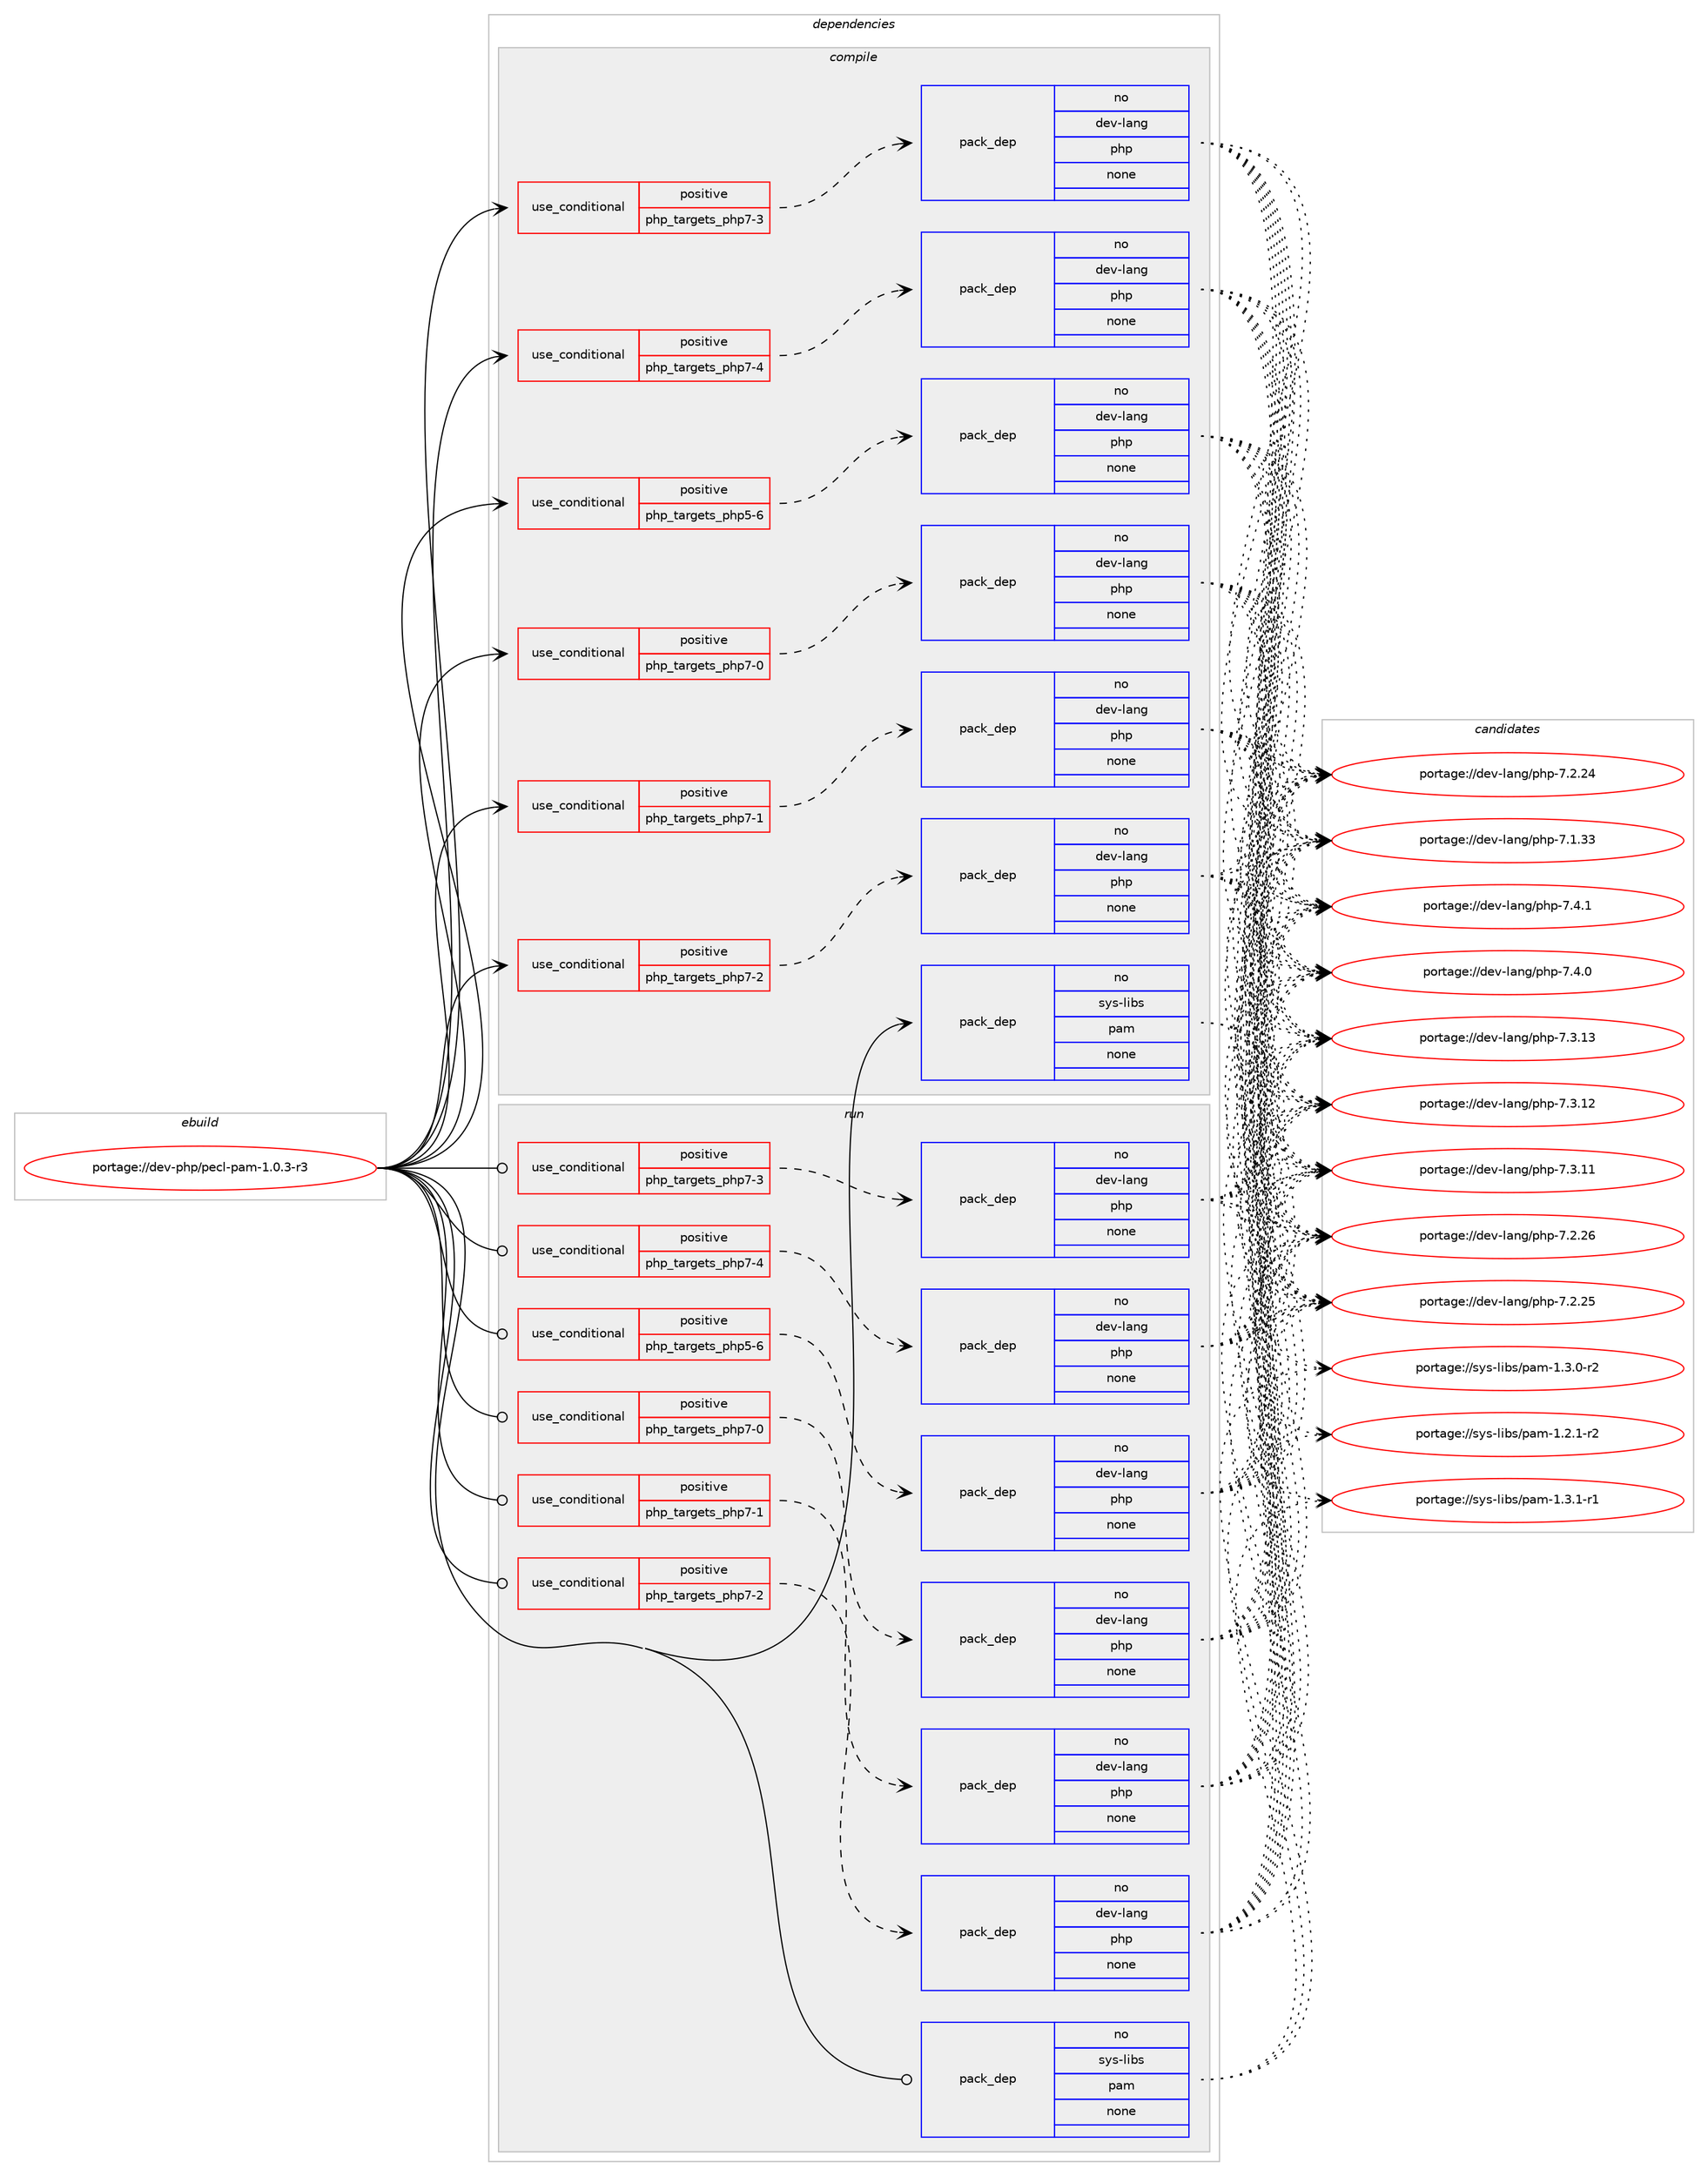 digraph prolog {

# *************
# Graph options
# *************

newrank=true;
concentrate=true;
compound=true;
graph [rankdir=LR,fontname=Helvetica,fontsize=10,ranksep=1.5];#, ranksep=2.5, nodesep=0.2];
edge  [arrowhead=vee];
node  [fontname=Helvetica,fontsize=10];

# **********
# The ebuild
# **********

subgraph cluster_leftcol {
color=gray;
label=<<i>ebuild</i>>;
id [label="portage://dev-php/pecl-pam-1.0.3-r3", color=red, width=4, href="../dev-php/pecl-pam-1.0.3-r3.svg"];
}

# ****************
# The dependencies
# ****************

subgraph cluster_midcol {
color=gray;
label=<<i>dependencies</i>>;
subgraph cluster_compile {
fillcolor="#eeeeee";
style=filled;
label=<<i>compile</i>>;
subgraph cond120315 {
dependency475570 [label=<<TABLE BORDER="0" CELLBORDER="1" CELLSPACING="0" CELLPADDING="4"><TR><TD ROWSPAN="3" CELLPADDING="10">use_conditional</TD></TR><TR><TD>positive</TD></TR><TR><TD>php_targets_php5-6</TD></TR></TABLE>>, shape=none, color=red];
subgraph pack350228 {
dependency475571 [label=<<TABLE BORDER="0" CELLBORDER="1" CELLSPACING="0" CELLPADDING="4" WIDTH="220"><TR><TD ROWSPAN="6" CELLPADDING="30">pack_dep</TD></TR><TR><TD WIDTH="110">no</TD></TR><TR><TD>dev-lang</TD></TR><TR><TD>php</TD></TR><TR><TD>none</TD></TR><TR><TD></TD></TR></TABLE>>, shape=none, color=blue];
}
dependency475570:e -> dependency475571:w [weight=20,style="dashed",arrowhead="vee"];
}
id:e -> dependency475570:w [weight=20,style="solid",arrowhead="vee"];
subgraph cond120316 {
dependency475572 [label=<<TABLE BORDER="0" CELLBORDER="1" CELLSPACING="0" CELLPADDING="4"><TR><TD ROWSPAN="3" CELLPADDING="10">use_conditional</TD></TR><TR><TD>positive</TD></TR><TR><TD>php_targets_php7-0</TD></TR></TABLE>>, shape=none, color=red];
subgraph pack350229 {
dependency475573 [label=<<TABLE BORDER="0" CELLBORDER="1" CELLSPACING="0" CELLPADDING="4" WIDTH="220"><TR><TD ROWSPAN="6" CELLPADDING="30">pack_dep</TD></TR><TR><TD WIDTH="110">no</TD></TR><TR><TD>dev-lang</TD></TR><TR><TD>php</TD></TR><TR><TD>none</TD></TR><TR><TD></TD></TR></TABLE>>, shape=none, color=blue];
}
dependency475572:e -> dependency475573:w [weight=20,style="dashed",arrowhead="vee"];
}
id:e -> dependency475572:w [weight=20,style="solid",arrowhead="vee"];
subgraph cond120317 {
dependency475574 [label=<<TABLE BORDER="0" CELLBORDER="1" CELLSPACING="0" CELLPADDING="4"><TR><TD ROWSPAN="3" CELLPADDING="10">use_conditional</TD></TR><TR><TD>positive</TD></TR><TR><TD>php_targets_php7-1</TD></TR></TABLE>>, shape=none, color=red];
subgraph pack350230 {
dependency475575 [label=<<TABLE BORDER="0" CELLBORDER="1" CELLSPACING="0" CELLPADDING="4" WIDTH="220"><TR><TD ROWSPAN="6" CELLPADDING="30">pack_dep</TD></TR><TR><TD WIDTH="110">no</TD></TR><TR><TD>dev-lang</TD></TR><TR><TD>php</TD></TR><TR><TD>none</TD></TR><TR><TD></TD></TR></TABLE>>, shape=none, color=blue];
}
dependency475574:e -> dependency475575:w [weight=20,style="dashed",arrowhead="vee"];
}
id:e -> dependency475574:w [weight=20,style="solid",arrowhead="vee"];
subgraph cond120318 {
dependency475576 [label=<<TABLE BORDER="0" CELLBORDER="1" CELLSPACING="0" CELLPADDING="4"><TR><TD ROWSPAN="3" CELLPADDING="10">use_conditional</TD></TR><TR><TD>positive</TD></TR><TR><TD>php_targets_php7-2</TD></TR></TABLE>>, shape=none, color=red];
subgraph pack350231 {
dependency475577 [label=<<TABLE BORDER="0" CELLBORDER="1" CELLSPACING="0" CELLPADDING="4" WIDTH="220"><TR><TD ROWSPAN="6" CELLPADDING="30">pack_dep</TD></TR><TR><TD WIDTH="110">no</TD></TR><TR><TD>dev-lang</TD></TR><TR><TD>php</TD></TR><TR><TD>none</TD></TR><TR><TD></TD></TR></TABLE>>, shape=none, color=blue];
}
dependency475576:e -> dependency475577:w [weight=20,style="dashed",arrowhead="vee"];
}
id:e -> dependency475576:w [weight=20,style="solid",arrowhead="vee"];
subgraph cond120319 {
dependency475578 [label=<<TABLE BORDER="0" CELLBORDER="1" CELLSPACING="0" CELLPADDING="4"><TR><TD ROWSPAN="3" CELLPADDING="10">use_conditional</TD></TR><TR><TD>positive</TD></TR><TR><TD>php_targets_php7-3</TD></TR></TABLE>>, shape=none, color=red];
subgraph pack350232 {
dependency475579 [label=<<TABLE BORDER="0" CELLBORDER="1" CELLSPACING="0" CELLPADDING="4" WIDTH="220"><TR><TD ROWSPAN="6" CELLPADDING="30">pack_dep</TD></TR><TR><TD WIDTH="110">no</TD></TR><TR><TD>dev-lang</TD></TR><TR><TD>php</TD></TR><TR><TD>none</TD></TR><TR><TD></TD></TR></TABLE>>, shape=none, color=blue];
}
dependency475578:e -> dependency475579:w [weight=20,style="dashed",arrowhead="vee"];
}
id:e -> dependency475578:w [weight=20,style="solid",arrowhead="vee"];
subgraph cond120320 {
dependency475580 [label=<<TABLE BORDER="0" CELLBORDER="1" CELLSPACING="0" CELLPADDING="4"><TR><TD ROWSPAN="3" CELLPADDING="10">use_conditional</TD></TR><TR><TD>positive</TD></TR><TR><TD>php_targets_php7-4</TD></TR></TABLE>>, shape=none, color=red];
subgraph pack350233 {
dependency475581 [label=<<TABLE BORDER="0" CELLBORDER="1" CELLSPACING="0" CELLPADDING="4" WIDTH="220"><TR><TD ROWSPAN="6" CELLPADDING="30">pack_dep</TD></TR><TR><TD WIDTH="110">no</TD></TR><TR><TD>dev-lang</TD></TR><TR><TD>php</TD></TR><TR><TD>none</TD></TR><TR><TD></TD></TR></TABLE>>, shape=none, color=blue];
}
dependency475580:e -> dependency475581:w [weight=20,style="dashed",arrowhead="vee"];
}
id:e -> dependency475580:w [weight=20,style="solid",arrowhead="vee"];
subgraph pack350234 {
dependency475582 [label=<<TABLE BORDER="0" CELLBORDER="1" CELLSPACING="0" CELLPADDING="4" WIDTH="220"><TR><TD ROWSPAN="6" CELLPADDING="30">pack_dep</TD></TR><TR><TD WIDTH="110">no</TD></TR><TR><TD>sys-libs</TD></TR><TR><TD>pam</TD></TR><TR><TD>none</TD></TR><TR><TD></TD></TR></TABLE>>, shape=none, color=blue];
}
id:e -> dependency475582:w [weight=20,style="solid",arrowhead="vee"];
}
subgraph cluster_compileandrun {
fillcolor="#eeeeee";
style=filled;
label=<<i>compile and run</i>>;
}
subgraph cluster_run {
fillcolor="#eeeeee";
style=filled;
label=<<i>run</i>>;
subgraph cond120321 {
dependency475583 [label=<<TABLE BORDER="0" CELLBORDER="1" CELLSPACING="0" CELLPADDING="4"><TR><TD ROWSPAN="3" CELLPADDING="10">use_conditional</TD></TR><TR><TD>positive</TD></TR><TR><TD>php_targets_php5-6</TD></TR></TABLE>>, shape=none, color=red];
subgraph pack350235 {
dependency475584 [label=<<TABLE BORDER="0" CELLBORDER="1" CELLSPACING="0" CELLPADDING="4" WIDTH="220"><TR><TD ROWSPAN="6" CELLPADDING="30">pack_dep</TD></TR><TR><TD WIDTH="110">no</TD></TR><TR><TD>dev-lang</TD></TR><TR><TD>php</TD></TR><TR><TD>none</TD></TR><TR><TD></TD></TR></TABLE>>, shape=none, color=blue];
}
dependency475583:e -> dependency475584:w [weight=20,style="dashed",arrowhead="vee"];
}
id:e -> dependency475583:w [weight=20,style="solid",arrowhead="odot"];
subgraph cond120322 {
dependency475585 [label=<<TABLE BORDER="0" CELLBORDER="1" CELLSPACING="0" CELLPADDING="4"><TR><TD ROWSPAN="3" CELLPADDING="10">use_conditional</TD></TR><TR><TD>positive</TD></TR><TR><TD>php_targets_php7-0</TD></TR></TABLE>>, shape=none, color=red];
subgraph pack350236 {
dependency475586 [label=<<TABLE BORDER="0" CELLBORDER="1" CELLSPACING="0" CELLPADDING="4" WIDTH="220"><TR><TD ROWSPAN="6" CELLPADDING="30">pack_dep</TD></TR><TR><TD WIDTH="110">no</TD></TR><TR><TD>dev-lang</TD></TR><TR><TD>php</TD></TR><TR><TD>none</TD></TR><TR><TD></TD></TR></TABLE>>, shape=none, color=blue];
}
dependency475585:e -> dependency475586:w [weight=20,style="dashed",arrowhead="vee"];
}
id:e -> dependency475585:w [weight=20,style="solid",arrowhead="odot"];
subgraph cond120323 {
dependency475587 [label=<<TABLE BORDER="0" CELLBORDER="1" CELLSPACING="0" CELLPADDING="4"><TR><TD ROWSPAN="3" CELLPADDING="10">use_conditional</TD></TR><TR><TD>positive</TD></TR><TR><TD>php_targets_php7-1</TD></TR></TABLE>>, shape=none, color=red];
subgraph pack350237 {
dependency475588 [label=<<TABLE BORDER="0" CELLBORDER="1" CELLSPACING="0" CELLPADDING="4" WIDTH="220"><TR><TD ROWSPAN="6" CELLPADDING="30">pack_dep</TD></TR><TR><TD WIDTH="110">no</TD></TR><TR><TD>dev-lang</TD></TR><TR><TD>php</TD></TR><TR><TD>none</TD></TR><TR><TD></TD></TR></TABLE>>, shape=none, color=blue];
}
dependency475587:e -> dependency475588:w [weight=20,style="dashed",arrowhead="vee"];
}
id:e -> dependency475587:w [weight=20,style="solid",arrowhead="odot"];
subgraph cond120324 {
dependency475589 [label=<<TABLE BORDER="0" CELLBORDER="1" CELLSPACING="0" CELLPADDING="4"><TR><TD ROWSPAN="3" CELLPADDING="10">use_conditional</TD></TR><TR><TD>positive</TD></TR><TR><TD>php_targets_php7-2</TD></TR></TABLE>>, shape=none, color=red];
subgraph pack350238 {
dependency475590 [label=<<TABLE BORDER="0" CELLBORDER="1" CELLSPACING="0" CELLPADDING="4" WIDTH="220"><TR><TD ROWSPAN="6" CELLPADDING="30">pack_dep</TD></TR><TR><TD WIDTH="110">no</TD></TR><TR><TD>dev-lang</TD></TR><TR><TD>php</TD></TR><TR><TD>none</TD></TR><TR><TD></TD></TR></TABLE>>, shape=none, color=blue];
}
dependency475589:e -> dependency475590:w [weight=20,style="dashed",arrowhead="vee"];
}
id:e -> dependency475589:w [weight=20,style="solid",arrowhead="odot"];
subgraph cond120325 {
dependency475591 [label=<<TABLE BORDER="0" CELLBORDER="1" CELLSPACING="0" CELLPADDING="4"><TR><TD ROWSPAN="3" CELLPADDING="10">use_conditional</TD></TR><TR><TD>positive</TD></TR><TR><TD>php_targets_php7-3</TD></TR></TABLE>>, shape=none, color=red];
subgraph pack350239 {
dependency475592 [label=<<TABLE BORDER="0" CELLBORDER="1" CELLSPACING="0" CELLPADDING="4" WIDTH="220"><TR><TD ROWSPAN="6" CELLPADDING="30">pack_dep</TD></TR><TR><TD WIDTH="110">no</TD></TR><TR><TD>dev-lang</TD></TR><TR><TD>php</TD></TR><TR><TD>none</TD></TR><TR><TD></TD></TR></TABLE>>, shape=none, color=blue];
}
dependency475591:e -> dependency475592:w [weight=20,style="dashed",arrowhead="vee"];
}
id:e -> dependency475591:w [weight=20,style="solid",arrowhead="odot"];
subgraph cond120326 {
dependency475593 [label=<<TABLE BORDER="0" CELLBORDER="1" CELLSPACING="0" CELLPADDING="4"><TR><TD ROWSPAN="3" CELLPADDING="10">use_conditional</TD></TR><TR><TD>positive</TD></TR><TR><TD>php_targets_php7-4</TD></TR></TABLE>>, shape=none, color=red];
subgraph pack350240 {
dependency475594 [label=<<TABLE BORDER="0" CELLBORDER="1" CELLSPACING="0" CELLPADDING="4" WIDTH="220"><TR><TD ROWSPAN="6" CELLPADDING="30">pack_dep</TD></TR><TR><TD WIDTH="110">no</TD></TR><TR><TD>dev-lang</TD></TR><TR><TD>php</TD></TR><TR><TD>none</TD></TR><TR><TD></TD></TR></TABLE>>, shape=none, color=blue];
}
dependency475593:e -> dependency475594:w [weight=20,style="dashed",arrowhead="vee"];
}
id:e -> dependency475593:w [weight=20,style="solid",arrowhead="odot"];
subgraph pack350241 {
dependency475595 [label=<<TABLE BORDER="0" CELLBORDER="1" CELLSPACING="0" CELLPADDING="4" WIDTH="220"><TR><TD ROWSPAN="6" CELLPADDING="30">pack_dep</TD></TR><TR><TD WIDTH="110">no</TD></TR><TR><TD>sys-libs</TD></TR><TR><TD>pam</TD></TR><TR><TD>none</TD></TR><TR><TD></TD></TR></TABLE>>, shape=none, color=blue];
}
id:e -> dependency475595:w [weight=20,style="solid",arrowhead="odot"];
}
}

# **************
# The candidates
# **************

subgraph cluster_choices {
rank=same;
color=gray;
label=<<i>candidates</i>>;

subgraph choice350228 {
color=black;
nodesep=1;
choice100101118451089711010347112104112455546524649 [label="portage://dev-lang/php-7.4.1", color=red, width=4,href="../dev-lang/php-7.4.1.svg"];
choice100101118451089711010347112104112455546524648 [label="portage://dev-lang/php-7.4.0", color=red, width=4,href="../dev-lang/php-7.4.0.svg"];
choice10010111845108971101034711210411245554651464951 [label="portage://dev-lang/php-7.3.13", color=red, width=4,href="../dev-lang/php-7.3.13.svg"];
choice10010111845108971101034711210411245554651464950 [label="portage://dev-lang/php-7.3.12", color=red, width=4,href="../dev-lang/php-7.3.12.svg"];
choice10010111845108971101034711210411245554651464949 [label="portage://dev-lang/php-7.3.11", color=red, width=4,href="../dev-lang/php-7.3.11.svg"];
choice10010111845108971101034711210411245554650465054 [label="portage://dev-lang/php-7.2.26", color=red, width=4,href="../dev-lang/php-7.2.26.svg"];
choice10010111845108971101034711210411245554650465053 [label="portage://dev-lang/php-7.2.25", color=red, width=4,href="../dev-lang/php-7.2.25.svg"];
choice10010111845108971101034711210411245554650465052 [label="portage://dev-lang/php-7.2.24", color=red, width=4,href="../dev-lang/php-7.2.24.svg"];
choice10010111845108971101034711210411245554649465151 [label="portage://dev-lang/php-7.1.33", color=red, width=4,href="../dev-lang/php-7.1.33.svg"];
dependency475571:e -> choice100101118451089711010347112104112455546524649:w [style=dotted,weight="100"];
dependency475571:e -> choice100101118451089711010347112104112455546524648:w [style=dotted,weight="100"];
dependency475571:e -> choice10010111845108971101034711210411245554651464951:w [style=dotted,weight="100"];
dependency475571:e -> choice10010111845108971101034711210411245554651464950:w [style=dotted,weight="100"];
dependency475571:e -> choice10010111845108971101034711210411245554651464949:w [style=dotted,weight="100"];
dependency475571:e -> choice10010111845108971101034711210411245554650465054:w [style=dotted,weight="100"];
dependency475571:e -> choice10010111845108971101034711210411245554650465053:w [style=dotted,weight="100"];
dependency475571:e -> choice10010111845108971101034711210411245554650465052:w [style=dotted,weight="100"];
dependency475571:e -> choice10010111845108971101034711210411245554649465151:w [style=dotted,weight="100"];
}
subgraph choice350229 {
color=black;
nodesep=1;
choice100101118451089711010347112104112455546524649 [label="portage://dev-lang/php-7.4.1", color=red, width=4,href="../dev-lang/php-7.4.1.svg"];
choice100101118451089711010347112104112455546524648 [label="portage://dev-lang/php-7.4.0", color=red, width=4,href="../dev-lang/php-7.4.0.svg"];
choice10010111845108971101034711210411245554651464951 [label="portage://dev-lang/php-7.3.13", color=red, width=4,href="../dev-lang/php-7.3.13.svg"];
choice10010111845108971101034711210411245554651464950 [label="portage://dev-lang/php-7.3.12", color=red, width=4,href="../dev-lang/php-7.3.12.svg"];
choice10010111845108971101034711210411245554651464949 [label="portage://dev-lang/php-7.3.11", color=red, width=4,href="../dev-lang/php-7.3.11.svg"];
choice10010111845108971101034711210411245554650465054 [label="portage://dev-lang/php-7.2.26", color=red, width=4,href="../dev-lang/php-7.2.26.svg"];
choice10010111845108971101034711210411245554650465053 [label="portage://dev-lang/php-7.2.25", color=red, width=4,href="../dev-lang/php-7.2.25.svg"];
choice10010111845108971101034711210411245554650465052 [label="portage://dev-lang/php-7.2.24", color=red, width=4,href="../dev-lang/php-7.2.24.svg"];
choice10010111845108971101034711210411245554649465151 [label="portage://dev-lang/php-7.1.33", color=red, width=4,href="../dev-lang/php-7.1.33.svg"];
dependency475573:e -> choice100101118451089711010347112104112455546524649:w [style=dotted,weight="100"];
dependency475573:e -> choice100101118451089711010347112104112455546524648:w [style=dotted,weight="100"];
dependency475573:e -> choice10010111845108971101034711210411245554651464951:w [style=dotted,weight="100"];
dependency475573:e -> choice10010111845108971101034711210411245554651464950:w [style=dotted,weight="100"];
dependency475573:e -> choice10010111845108971101034711210411245554651464949:w [style=dotted,weight="100"];
dependency475573:e -> choice10010111845108971101034711210411245554650465054:w [style=dotted,weight="100"];
dependency475573:e -> choice10010111845108971101034711210411245554650465053:w [style=dotted,weight="100"];
dependency475573:e -> choice10010111845108971101034711210411245554650465052:w [style=dotted,weight="100"];
dependency475573:e -> choice10010111845108971101034711210411245554649465151:w [style=dotted,weight="100"];
}
subgraph choice350230 {
color=black;
nodesep=1;
choice100101118451089711010347112104112455546524649 [label="portage://dev-lang/php-7.4.1", color=red, width=4,href="../dev-lang/php-7.4.1.svg"];
choice100101118451089711010347112104112455546524648 [label="portage://dev-lang/php-7.4.0", color=red, width=4,href="../dev-lang/php-7.4.0.svg"];
choice10010111845108971101034711210411245554651464951 [label="portage://dev-lang/php-7.3.13", color=red, width=4,href="../dev-lang/php-7.3.13.svg"];
choice10010111845108971101034711210411245554651464950 [label="portage://dev-lang/php-7.3.12", color=red, width=4,href="../dev-lang/php-7.3.12.svg"];
choice10010111845108971101034711210411245554651464949 [label="portage://dev-lang/php-7.3.11", color=red, width=4,href="../dev-lang/php-7.3.11.svg"];
choice10010111845108971101034711210411245554650465054 [label="portage://dev-lang/php-7.2.26", color=red, width=4,href="../dev-lang/php-7.2.26.svg"];
choice10010111845108971101034711210411245554650465053 [label="portage://dev-lang/php-7.2.25", color=red, width=4,href="../dev-lang/php-7.2.25.svg"];
choice10010111845108971101034711210411245554650465052 [label="portage://dev-lang/php-7.2.24", color=red, width=4,href="../dev-lang/php-7.2.24.svg"];
choice10010111845108971101034711210411245554649465151 [label="portage://dev-lang/php-7.1.33", color=red, width=4,href="../dev-lang/php-7.1.33.svg"];
dependency475575:e -> choice100101118451089711010347112104112455546524649:w [style=dotted,weight="100"];
dependency475575:e -> choice100101118451089711010347112104112455546524648:w [style=dotted,weight="100"];
dependency475575:e -> choice10010111845108971101034711210411245554651464951:w [style=dotted,weight="100"];
dependency475575:e -> choice10010111845108971101034711210411245554651464950:w [style=dotted,weight="100"];
dependency475575:e -> choice10010111845108971101034711210411245554651464949:w [style=dotted,weight="100"];
dependency475575:e -> choice10010111845108971101034711210411245554650465054:w [style=dotted,weight="100"];
dependency475575:e -> choice10010111845108971101034711210411245554650465053:w [style=dotted,weight="100"];
dependency475575:e -> choice10010111845108971101034711210411245554650465052:w [style=dotted,weight="100"];
dependency475575:e -> choice10010111845108971101034711210411245554649465151:w [style=dotted,weight="100"];
}
subgraph choice350231 {
color=black;
nodesep=1;
choice100101118451089711010347112104112455546524649 [label="portage://dev-lang/php-7.4.1", color=red, width=4,href="../dev-lang/php-7.4.1.svg"];
choice100101118451089711010347112104112455546524648 [label="portage://dev-lang/php-7.4.0", color=red, width=4,href="../dev-lang/php-7.4.0.svg"];
choice10010111845108971101034711210411245554651464951 [label="portage://dev-lang/php-7.3.13", color=red, width=4,href="../dev-lang/php-7.3.13.svg"];
choice10010111845108971101034711210411245554651464950 [label="portage://dev-lang/php-7.3.12", color=red, width=4,href="../dev-lang/php-7.3.12.svg"];
choice10010111845108971101034711210411245554651464949 [label="portage://dev-lang/php-7.3.11", color=red, width=4,href="../dev-lang/php-7.3.11.svg"];
choice10010111845108971101034711210411245554650465054 [label="portage://dev-lang/php-7.2.26", color=red, width=4,href="../dev-lang/php-7.2.26.svg"];
choice10010111845108971101034711210411245554650465053 [label="portage://dev-lang/php-7.2.25", color=red, width=4,href="../dev-lang/php-7.2.25.svg"];
choice10010111845108971101034711210411245554650465052 [label="portage://dev-lang/php-7.2.24", color=red, width=4,href="../dev-lang/php-7.2.24.svg"];
choice10010111845108971101034711210411245554649465151 [label="portage://dev-lang/php-7.1.33", color=red, width=4,href="../dev-lang/php-7.1.33.svg"];
dependency475577:e -> choice100101118451089711010347112104112455546524649:w [style=dotted,weight="100"];
dependency475577:e -> choice100101118451089711010347112104112455546524648:w [style=dotted,weight="100"];
dependency475577:e -> choice10010111845108971101034711210411245554651464951:w [style=dotted,weight="100"];
dependency475577:e -> choice10010111845108971101034711210411245554651464950:w [style=dotted,weight="100"];
dependency475577:e -> choice10010111845108971101034711210411245554651464949:w [style=dotted,weight="100"];
dependency475577:e -> choice10010111845108971101034711210411245554650465054:w [style=dotted,weight="100"];
dependency475577:e -> choice10010111845108971101034711210411245554650465053:w [style=dotted,weight="100"];
dependency475577:e -> choice10010111845108971101034711210411245554650465052:w [style=dotted,weight="100"];
dependency475577:e -> choice10010111845108971101034711210411245554649465151:w [style=dotted,weight="100"];
}
subgraph choice350232 {
color=black;
nodesep=1;
choice100101118451089711010347112104112455546524649 [label="portage://dev-lang/php-7.4.1", color=red, width=4,href="../dev-lang/php-7.4.1.svg"];
choice100101118451089711010347112104112455546524648 [label="portage://dev-lang/php-7.4.0", color=red, width=4,href="../dev-lang/php-7.4.0.svg"];
choice10010111845108971101034711210411245554651464951 [label="portage://dev-lang/php-7.3.13", color=red, width=4,href="../dev-lang/php-7.3.13.svg"];
choice10010111845108971101034711210411245554651464950 [label="portage://dev-lang/php-7.3.12", color=red, width=4,href="../dev-lang/php-7.3.12.svg"];
choice10010111845108971101034711210411245554651464949 [label="portage://dev-lang/php-7.3.11", color=red, width=4,href="../dev-lang/php-7.3.11.svg"];
choice10010111845108971101034711210411245554650465054 [label="portage://dev-lang/php-7.2.26", color=red, width=4,href="../dev-lang/php-7.2.26.svg"];
choice10010111845108971101034711210411245554650465053 [label="portage://dev-lang/php-7.2.25", color=red, width=4,href="../dev-lang/php-7.2.25.svg"];
choice10010111845108971101034711210411245554650465052 [label="portage://dev-lang/php-7.2.24", color=red, width=4,href="../dev-lang/php-7.2.24.svg"];
choice10010111845108971101034711210411245554649465151 [label="portage://dev-lang/php-7.1.33", color=red, width=4,href="../dev-lang/php-7.1.33.svg"];
dependency475579:e -> choice100101118451089711010347112104112455546524649:w [style=dotted,weight="100"];
dependency475579:e -> choice100101118451089711010347112104112455546524648:w [style=dotted,weight="100"];
dependency475579:e -> choice10010111845108971101034711210411245554651464951:w [style=dotted,weight="100"];
dependency475579:e -> choice10010111845108971101034711210411245554651464950:w [style=dotted,weight="100"];
dependency475579:e -> choice10010111845108971101034711210411245554651464949:w [style=dotted,weight="100"];
dependency475579:e -> choice10010111845108971101034711210411245554650465054:w [style=dotted,weight="100"];
dependency475579:e -> choice10010111845108971101034711210411245554650465053:w [style=dotted,weight="100"];
dependency475579:e -> choice10010111845108971101034711210411245554650465052:w [style=dotted,weight="100"];
dependency475579:e -> choice10010111845108971101034711210411245554649465151:w [style=dotted,weight="100"];
}
subgraph choice350233 {
color=black;
nodesep=1;
choice100101118451089711010347112104112455546524649 [label="portage://dev-lang/php-7.4.1", color=red, width=4,href="../dev-lang/php-7.4.1.svg"];
choice100101118451089711010347112104112455546524648 [label="portage://dev-lang/php-7.4.0", color=red, width=4,href="../dev-lang/php-7.4.0.svg"];
choice10010111845108971101034711210411245554651464951 [label="portage://dev-lang/php-7.3.13", color=red, width=4,href="../dev-lang/php-7.3.13.svg"];
choice10010111845108971101034711210411245554651464950 [label="portage://dev-lang/php-7.3.12", color=red, width=4,href="../dev-lang/php-7.3.12.svg"];
choice10010111845108971101034711210411245554651464949 [label="portage://dev-lang/php-7.3.11", color=red, width=4,href="../dev-lang/php-7.3.11.svg"];
choice10010111845108971101034711210411245554650465054 [label="portage://dev-lang/php-7.2.26", color=red, width=4,href="../dev-lang/php-7.2.26.svg"];
choice10010111845108971101034711210411245554650465053 [label="portage://dev-lang/php-7.2.25", color=red, width=4,href="../dev-lang/php-7.2.25.svg"];
choice10010111845108971101034711210411245554650465052 [label="portage://dev-lang/php-7.2.24", color=red, width=4,href="../dev-lang/php-7.2.24.svg"];
choice10010111845108971101034711210411245554649465151 [label="portage://dev-lang/php-7.1.33", color=red, width=4,href="../dev-lang/php-7.1.33.svg"];
dependency475581:e -> choice100101118451089711010347112104112455546524649:w [style=dotted,weight="100"];
dependency475581:e -> choice100101118451089711010347112104112455546524648:w [style=dotted,weight="100"];
dependency475581:e -> choice10010111845108971101034711210411245554651464951:w [style=dotted,weight="100"];
dependency475581:e -> choice10010111845108971101034711210411245554651464950:w [style=dotted,weight="100"];
dependency475581:e -> choice10010111845108971101034711210411245554651464949:w [style=dotted,weight="100"];
dependency475581:e -> choice10010111845108971101034711210411245554650465054:w [style=dotted,weight="100"];
dependency475581:e -> choice10010111845108971101034711210411245554650465053:w [style=dotted,weight="100"];
dependency475581:e -> choice10010111845108971101034711210411245554650465052:w [style=dotted,weight="100"];
dependency475581:e -> choice10010111845108971101034711210411245554649465151:w [style=dotted,weight="100"];
}
subgraph choice350234 {
color=black;
nodesep=1;
choice115121115451081059811547112971094549465146494511449 [label="portage://sys-libs/pam-1.3.1-r1", color=red, width=4,href="../sys-libs/pam-1.3.1-r1.svg"];
choice115121115451081059811547112971094549465146484511450 [label="portage://sys-libs/pam-1.3.0-r2", color=red, width=4,href="../sys-libs/pam-1.3.0-r2.svg"];
choice115121115451081059811547112971094549465046494511450 [label="portage://sys-libs/pam-1.2.1-r2", color=red, width=4,href="../sys-libs/pam-1.2.1-r2.svg"];
dependency475582:e -> choice115121115451081059811547112971094549465146494511449:w [style=dotted,weight="100"];
dependency475582:e -> choice115121115451081059811547112971094549465146484511450:w [style=dotted,weight="100"];
dependency475582:e -> choice115121115451081059811547112971094549465046494511450:w [style=dotted,weight="100"];
}
subgraph choice350235 {
color=black;
nodesep=1;
choice100101118451089711010347112104112455546524649 [label="portage://dev-lang/php-7.4.1", color=red, width=4,href="../dev-lang/php-7.4.1.svg"];
choice100101118451089711010347112104112455546524648 [label="portage://dev-lang/php-7.4.0", color=red, width=4,href="../dev-lang/php-7.4.0.svg"];
choice10010111845108971101034711210411245554651464951 [label="portage://dev-lang/php-7.3.13", color=red, width=4,href="../dev-lang/php-7.3.13.svg"];
choice10010111845108971101034711210411245554651464950 [label="portage://dev-lang/php-7.3.12", color=red, width=4,href="../dev-lang/php-7.3.12.svg"];
choice10010111845108971101034711210411245554651464949 [label="portage://dev-lang/php-7.3.11", color=red, width=4,href="../dev-lang/php-7.3.11.svg"];
choice10010111845108971101034711210411245554650465054 [label="portage://dev-lang/php-7.2.26", color=red, width=4,href="../dev-lang/php-7.2.26.svg"];
choice10010111845108971101034711210411245554650465053 [label="portage://dev-lang/php-7.2.25", color=red, width=4,href="../dev-lang/php-7.2.25.svg"];
choice10010111845108971101034711210411245554650465052 [label="portage://dev-lang/php-7.2.24", color=red, width=4,href="../dev-lang/php-7.2.24.svg"];
choice10010111845108971101034711210411245554649465151 [label="portage://dev-lang/php-7.1.33", color=red, width=4,href="../dev-lang/php-7.1.33.svg"];
dependency475584:e -> choice100101118451089711010347112104112455546524649:w [style=dotted,weight="100"];
dependency475584:e -> choice100101118451089711010347112104112455546524648:w [style=dotted,weight="100"];
dependency475584:e -> choice10010111845108971101034711210411245554651464951:w [style=dotted,weight="100"];
dependency475584:e -> choice10010111845108971101034711210411245554651464950:w [style=dotted,weight="100"];
dependency475584:e -> choice10010111845108971101034711210411245554651464949:w [style=dotted,weight="100"];
dependency475584:e -> choice10010111845108971101034711210411245554650465054:w [style=dotted,weight="100"];
dependency475584:e -> choice10010111845108971101034711210411245554650465053:w [style=dotted,weight="100"];
dependency475584:e -> choice10010111845108971101034711210411245554650465052:w [style=dotted,weight="100"];
dependency475584:e -> choice10010111845108971101034711210411245554649465151:w [style=dotted,weight="100"];
}
subgraph choice350236 {
color=black;
nodesep=1;
choice100101118451089711010347112104112455546524649 [label="portage://dev-lang/php-7.4.1", color=red, width=4,href="../dev-lang/php-7.4.1.svg"];
choice100101118451089711010347112104112455546524648 [label="portage://dev-lang/php-7.4.0", color=red, width=4,href="../dev-lang/php-7.4.0.svg"];
choice10010111845108971101034711210411245554651464951 [label="portage://dev-lang/php-7.3.13", color=red, width=4,href="../dev-lang/php-7.3.13.svg"];
choice10010111845108971101034711210411245554651464950 [label="portage://dev-lang/php-7.3.12", color=red, width=4,href="../dev-lang/php-7.3.12.svg"];
choice10010111845108971101034711210411245554651464949 [label="portage://dev-lang/php-7.3.11", color=red, width=4,href="../dev-lang/php-7.3.11.svg"];
choice10010111845108971101034711210411245554650465054 [label="portage://dev-lang/php-7.2.26", color=red, width=4,href="../dev-lang/php-7.2.26.svg"];
choice10010111845108971101034711210411245554650465053 [label="portage://dev-lang/php-7.2.25", color=red, width=4,href="../dev-lang/php-7.2.25.svg"];
choice10010111845108971101034711210411245554650465052 [label="portage://dev-lang/php-7.2.24", color=red, width=4,href="../dev-lang/php-7.2.24.svg"];
choice10010111845108971101034711210411245554649465151 [label="portage://dev-lang/php-7.1.33", color=red, width=4,href="../dev-lang/php-7.1.33.svg"];
dependency475586:e -> choice100101118451089711010347112104112455546524649:w [style=dotted,weight="100"];
dependency475586:e -> choice100101118451089711010347112104112455546524648:w [style=dotted,weight="100"];
dependency475586:e -> choice10010111845108971101034711210411245554651464951:w [style=dotted,weight="100"];
dependency475586:e -> choice10010111845108971101034711210411245554651464950:w [style=dotted,weight="100"];
dependency475586:e -> choice10010111845108971101034711210411245554651464949:w [style=dotted,weight="100"];
dependency475586:e -> choice10010111845108971101034711210411245554650465054:w [style=dotted,weight="100"];
dependency475586:e -> choice10010111845108971101034711210411245554650465053:w [style=dotted,weight="100"];
dependency475586:e -> choice10010111845108971101034711210411245554650465052:w [style=dotted,weight="100"];
dependency475586:e -> choice10010111845108971101034711210411245554649465151:w [style=dotted,weight="100"];
}
subgraph choice350237 {
color=black;
nodesep=1;
choice100101118451089711010347112104112455546524649 [label="portage://dev-lang/php-7.4.1", color=red, width=4,href="../dev-lang/php-7.4.1.svg"];
choice100101118451089711010347112104112455546524648 [label="portage://dev-lang/php-7.4.0", color=red, width=4,href="../dev-lang/php-7.4.0.svg"];
choice10010111845108971101034711210411245554651464951 [label="portage://dev-lang/php-7.3.13", color=red, width=4,href="../dev-lang/php-7.3.13.svg"];
choice10010111845108971101034711210411245554651464950 [label="portage://dev-lang/php-7.3.12", color=red, width=4,href="../dev-lang/php-7.3.12.svg"];
choice10010111845108971101034711210411245554651464949 [label="portage://dev-lang/php-7.3.11", color=red, width=4,href="../dev-lang/php-7.3.11.svg"];
choice10010111845108971101034711210411245554650465054 [label="portage://dev-lang/php-7.2.26", color=red, width=4,href="../dev-lang/php-7.2.26.svg"];
choice10010111845108971101034711210411245554650465053 [label="portage://dev-lang/php-7.2.25", color=red, width=4,href="../dev-lang/php-7.2.25.svg"];
choice10010111845108971101034711210411245554650465052 [label="portage://dev-lang/php-7.2.24", color=red, width=4,href="../dev-lang/php-7.2.24.svg"];
choice10010111845108971101034711210411245554649465151 [label="portage://dev-lang/php-7.1.33", color=red, width=4,href="../dev-lang/php-7.1.33.svg"];
dependency475588:e -> choice100101118451089711010347112104112455546524649:w [style=dotted,weight="100"];
dependency475588:e -> choice100101118451089711010347112104112455546524648:w [style=dotted,weight="100"];
dependency475588:e -> choice10010111845108971101034711210411245554651464951:w [style=dotted,weight="100"];
dependency475588:e -> choice10010111845108971101034711210411245554651464950:w [style=dotted,weight="100"];
dependency475588:e -> choice10010111845108971101034711210411245554651464949:w [style=dotted,weight="100"];
dependency475588:e -> choice10010111845108971101034711210411245554650465054:w [style=dotted,weight="100"];
dependency475588:e -> choice10010111845108971101034711210411245554650465053:w [style=dotted,weight="100"];
dependency475588:e -> choice10010111845108971101034711210411245554650465052:w [style=dotted,weight="100"];
dependency475588:e -> choice10010111845108971101034711210411245554649465151:w [style=dotted,weight="100"];
}
subgraph choice350238 {
color=black;
nodesep=1;
choice100101118451089711010347112104112455546524649 [label="portage://dev-lang/php-7.4.1", color=red, width=4,href="../dev-lang/php-7.4.1.svg"];
choice100101118451089711010347112104112455546524648 [label="portage://dev-lang/php-7.4.0", color=red, width=4,href="../dev-lang/php-7.4.0.svg"];
choice10010111845108971101034711210411245554651464951 [label="portage://dev-lang/php-7.3.13", color=red, width=4,href="../dev-lang/php-7.3.13.svg"];
choice10010111845108971101034711210411245554651464950 [label="portage://dev-lang/php-7.3.12", color=red, width=4,href="../dev-lang/php-7.3.12.svg"];
choice10010111845108971101034711210411245554651464949 [label="portage://dev-lang/php-7.3.11", color=red, width=4,href="../dev-lang/php-7.3.11.svg"];
choice10010111845108971101034711210411245554650465054 [label="portage://dev-lang/php-7.2.26", color=red, width=4,href="../dev-lang/php-7.2.26.svg"];
choice10010111845108971101034711210411245554650465053 [label="portage://dev-lang/php-7.2.25", color=red, width=4,href="../dev-lang/php-7.2.25.svg"];
choice10010111845108971101034711210411245554650465052 [label="portage://dev-lang/php-7.2.24", color=red, width=4,href="../dev-lang/php-7.2.24.svg"];
choice10010111845108971101034711210411245554649465151 [label="portage://dev-lang/php-7.1.33", color=red, width=4,href="../dev-lang/php-7.1.33.svg"];
dependency475590:e -> choice100101118451089711010347112104112455546524649:w [style=dotted,weight="100"];
dependency475590:e -> choice100101118451089711010347112104112455546524648:w [style=dotted,weight="100"];
dependency475590:e -> choice10010111845108971101034711210411245554651464951:w [style=dotted,weight="100"];
dependency475590:e -> choice10010111845108971101034711210411245554651464950:w [style=dotted,weight="100"];
dependency475590:e -> choice10010111845108971101034711210411245554651464949:w [style=dotted,weight="100"];
dependency475590:e -> choice10010111845108971101034711210411245554650465054:w [style=dotted,weight="100"];
dependency475590:e -> choice10010111845108971101034711210411245554650465053:w [style=dotted,weight="100"];
dependency475590:e -> choice10010111845108971101034711210411245554650465052:w [style=dotted,weight="100"];
dependency475590:e -> choice10010111845108971101034711210411245554649465151:w [style=dotted,weight="100"];
}
subgraph choice350239 {
color=black;
nodesep=1;
choice100101118451089711010347112104112455546524649 [label="portage://dev-lang/php-7.4.1", color=red, width=4,href="../dev-lang/php-7.4.1.svg"];
choice100101118451089711010347112104112455546524648 [label="portage://dev-lang/php-7.4.0", color=red, width=4,href="../dev-lang/php-7.4.0.svg"];
choice10010111845108971101034711210411245554651464951 [label="portage://dev-lang/php-7.3.13", color=red, width=4,href="../dev-lang/php-7.3.13.svg"];
choice10010111845108971101034711210411245554651464950 [label="portage://dev-lang/php-7.3.12", color=red, width=4,href="../dev-lang/php-7.3.12.svg"];
choice10010111845108971101034711210411245554651464949 [label="portage://dev-lang/php-7.3.11", color=red, width=4,href="../dev-lang/php-7.3.11.svg"];
choice10010111845108971101034711210411245554650465054 [label="portage://dev-lang/php-7.2.26", color=red, width=4,href="../dev-lang/php-7.2.26.svg"];
choice10010111845108971101034711210411245554650465053 [label="portage://dev-lang/php-7.2.25", color=red, width=4,href="../dev-lang/php-7.2.25.svg"];
choice10010111845108971101034711210411245554650465052 [label="portage://dev-lang/php-7.2.24", color=red, width=4,href="../dev-lang/php-7.2.24.svg"];
choice10010111845108971101034711210411245554649465151 [label="portage://dev-lang/php-7.1.33", color=red, width=4,href="../dev-lang/php-7.1.33.svg"];
dependency475592:e -> choice100101118451089711010347112104112455546524649:w [style=dotted,weight="100"];
dependency475592:e -> choice100101118451089711010347112104112455546524648:w [style=dotted,weight="100"];
dependency475592:e -> choice10010111845108971101034711210411245554651464951:w [style=dotted,weight="100"];
dependency475592:e -> choice10010111845108971101034711210411245554651464950:w [style=dotted,weight="100"];
dependency475592:e -> choice10010111845108971101034711210411245554651464949:w [style=dotted,weight="100"];
dependency475592:e -> choice10010111845108971101034711210411245554650465054:w [style=dotted,weight="100"];
dependency475592:e -> choice10010111845108971101034711210411245554650465053:w [style=dotted,weight="100"];
dependency475592:e -> choice10010111845108971101034711210411245554650465052:w [style=dotted,weight="100"];
dependency475592:e -> choice10010111845108971101034711210411245554649465151:w [style=dotted,weight="100"];
}
subgraph choice350240 {
color=black;
nodesep=1;
choice100101118451089711010347112104112455546524649 [label="portage://dev-lang/php-7.4.1", color=red, width=4,href="../dev-lang/php-7.4.1.svg"];
choice100101118451089711010347112104112455546524648 [label="portage://dev-lang/php-7.4.0", color=red, width=4,href="../dev-lang/php-7.4.0.svg"];
choice10010111845108971101034711210411245554651464951 [label="portage://dev-lang/php-7.3.13", color=red, width=4,href="../dev-lang/php-7.3.13.svg"];
choice10010111845108971101034711210411245554651464950 [label="portage://dev-lang/php-7.3.12", color=red, width=4,href="../dev-lang/php-7.3.12.svg"];
choice10010111845108971101034711210411245554651464949 [label="portage://dev-lang/php-7.3.11", color=red, width=4,href="../dev-lang/php-7.3.11.svg"];
choice10010111845108971101034711210411245554650465054 [label="portage://dev-lang/php-7.2.26", color=red, width=4,href="../dev-lang/php-7.2.26.svg"];
choice10010111845108971101034711210411245554650465053 [label="portage://dev-lang/php-7.2.25", color=red, width=4,href="../dev-lang/php-7.2.25.svg"];
choice10010111845108971101034711210411245554650465052 [label="portage://dev-lang/php-7.2.24", color=red, width=4,href="../dev-lang/php-7.2.24.svg"];
choice10010111845108971101034711210411245554649465151 [label="portage://dev-lang/php-7.1.33", color=red, width=4,href="../dev-lang/php-7.1.33.svg"];
dependency475594:e -> choice100101118451089711010347112104112455546524649:w [style=dotted,weight="100"];
dependency475594:e -> choice100101118451089711010347112104112455546524648:w [style=dotted,weight="100"];
dependency475594:e -> choice10010111845108971101034711210411245554651464951:w [style=dotted,weight="100"];
dependency475594:e -> choice10010111845108971101034711210411245554651464950:w [style=dotted,weight="100"];
dependency475594:e -> choice10010111845108971101034711210411245554651464949:w [style=dotted,weight="100"];
dependency475594:e -> choice10010111845108971101034711210411245554650465054:w [style=dotted,weight="100"];
dependency475594:e -> choice10010111845108971101034711210411245554650465053:w [style=dotted,weight="100"];
dependency475594:e -> choice10010111845108971101034711210411245554650465052:w [style=dotted,weight="100"];
dependency475594:e -> choice10010111845108971101034711210411245554649465151:w [style=dotted,weight="100"];
}
subgraph choice350241 {
color=black;
nodesep=1;
choice115121115451081059811547112971094549465146494511449 [label="portage://sys-libs/pam-1.3.1-r1", color=red, width=4,href="../sys-libs/pam-1.3.1-r1.svg"];
choice115121115451081059811547112971094549465146484511450 [label="portage://sys-libs/pam-1.3.0-r2", color=red, width=4,href="../sys-libs/pam-1.3.0-r2.svg"];
choice115121115451081059811547112971094549465046494511450 [label="portage://sys-libs/pam-1.2.1-r2", color=red, width=4,href="../sys-libs/pam-1.2.1-r2.svg"];
dependency475595:e -> choice115121115451081059811547112971094549465146494511449:w [style=dotted,weight="100"];
dependency475595:e -> choice115121115451081059811547112971094549465146484511450:w [style=dotted,weight="100"];
dependency475595:e -> choice115121115451081059811547112971094549465046494511450:w [style=dotted,weight="100"];
}
}

}
